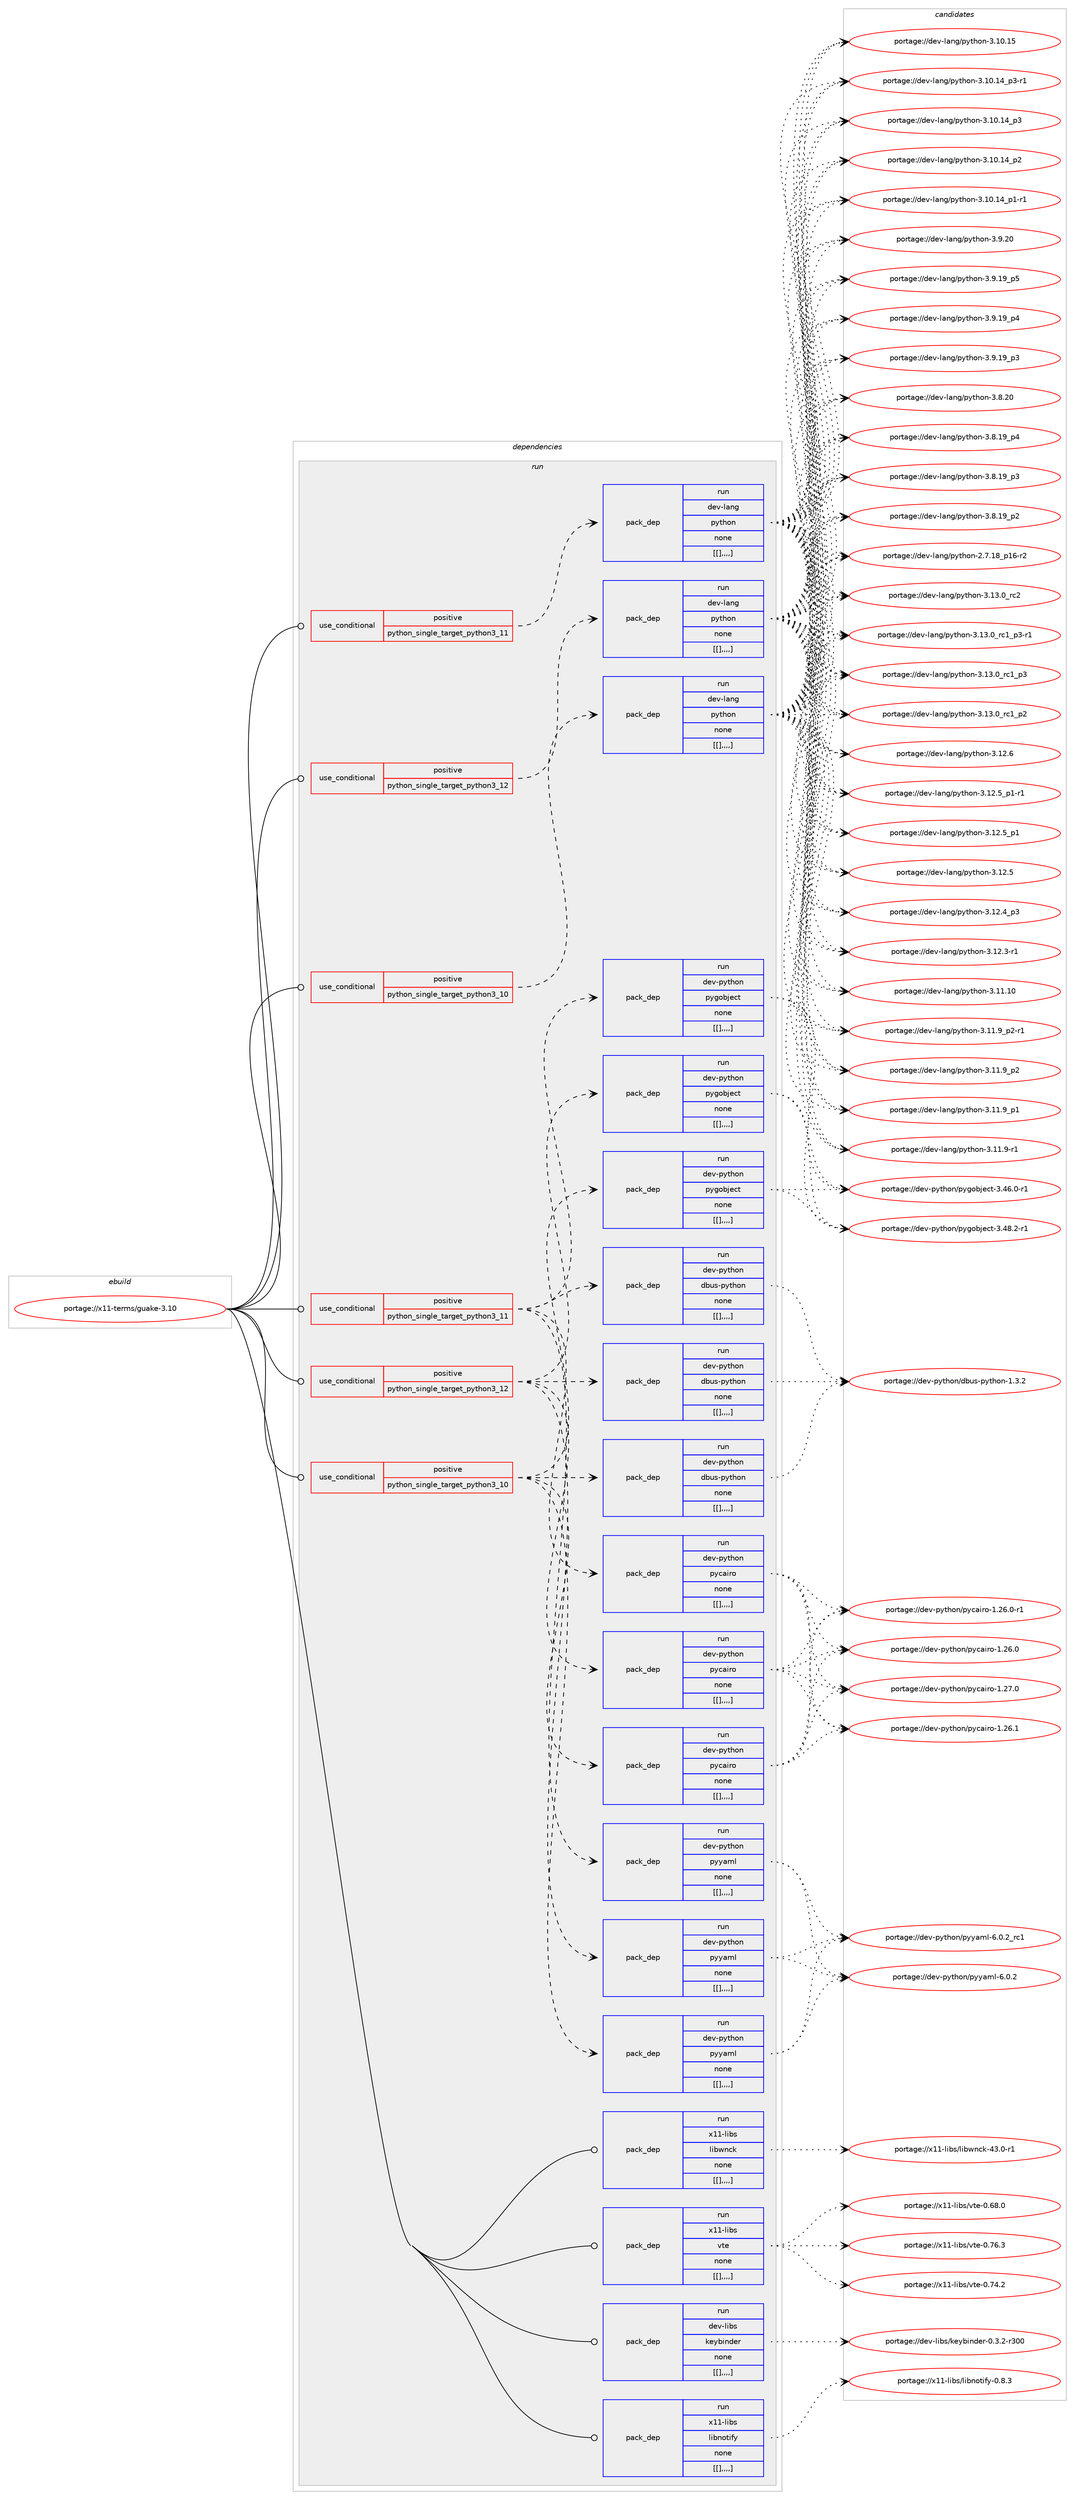 digraph prolog {

# *************
# Graph options
# *************

newrank=true;
concentrate=true;
compound=true;
graph [rankdir=LR,fontname=Helvetica,fontsize=10,ranksep=1.5];#, ranksep=2.5, nodesep=0.2];
edge  [arrowhead=vee];
node  [fontname=Helvetica,fontsize=10];

# **********
# The ebuild
# **********

subgraph cluster_leftcol {
color=gray;
label=<<i>ebuild</i>>;
id [label="portage://x11-terms/guake-3.10", color=red, width=4, href="../x11-terms/guake-3.10.svg"];
}

# ****************
# The dependencies
# ****************

subgraph cluster_midcol {
color=gray;
label=<<i>dependencies</i>>;
subgraph cluster_compile {
fillcolor="#eeeeee";
style=filled;
label=<<i>compile</i>>;
}
subgraph cluster_compileandrun {
fillcolor="#eeeeee";
style=filled;
label=<<i>compile and run</i>>;
}
subgraph cluster_run {
fillcolor="#eeeeee";
style=filled;
label=<<i>run</i>>;
subgraph cond128061 {
dependency485768 [label=<<TABLE BORDER="0" CELLBORDER="1" CELLSPACING="0" CELLPADDING="4"><TR><TD ROWSPAN="3" CELLPADDING="10">use_conditional</TD></TR><TR><TD>positive</TD></TR><TR><TD>python_single_target_python3_10</TD></TR></TABLE>>, shape=none, color=red];
subgraph pack354157 {
dependency485769 [label=<<TABLE BORDER="0" CELLBORDER="1" CELLSPACING="0" CELLPADDING="4" WIDTH="220"><TR><TD ROWSPAN="6" CELLPADDING="30">pack_dep</TD></TR><TR><TD WIDTH="110">run</TD></TR><TR><TD>dev-lang</TD></TR><TR><TD>python</TD></TR><TR><TD>none</TD></TR><TR><TD>[[],,,,]</TD></TR></TABLE>>, shape=none, color=blue];
}
dependency485768:e -> dependency485769:w [weight=20,style="dashed",arrowhead="vee"];
}
id:e -> dependency485768:w [weight=20,style="solid",arrowhead="odot"];
subgraph cond128062 {
dependency485770 [label=<<TABLE BORDER="0" CELLBORDER="1" CELLSPACING="0" CELLPADDING="4"><TR><TD ROWSPAN="3" CELLPADDING="10">use_conditional</TD></TR><TR><TD>positive</TD></TR><TR><TD>python_single_target_python3_10</TD></TR></TABLE>>, shape=none, color=red];
subgraph pack354158 {
dependency485771 [label=<<TABLE BORDER="0" CELLBORDER="1" CELLSPACING="0" CELLPADDING="4" WIDTH="220"><TR><TD ROWSPAN="6" CELLPADDING="30">pack_dep</TD></TR><TR><TD WIDTH="110">run</TD></TR><TR><TD>dev-python</TD></TR><TR><TD>dbus-python</TD></TR><TR><TD>none</TD></TR><TR><TD>[[],,,,]</TD></TR></TABLE>>, shape=none, color=blue];
}
dependency485770:e -> dependency485771:w [weight=20,style="dashed",arrowhead="vee"];
subgraph pack354159 {
dependency485772 [label=<<TABLE BORDER="0" CELLBORDER="1" CELLSPACING="0" CELLPADDING="4" WIDTH="220"><TR><TD ROWSPAN="6" CELLPADDING="30">pack_dep</TD></TR><TR><TD WIDTH="110">run</TD></TR><TR><TD>dev-python</TD></TR><TR><TD>pycairo</TD></TR><TR><TD>none</TD></TR><TR><TD>[[],,,,]</TD></TR></TABLE>>, shape=none, color=blue];
}
dependency485770:e -> dependency485772:w [weight=20,style="dashed",arrowhead="vee"];
subgraph pack354160 {
dependency485773 [label=<<TABLE BORDER="0" CELLBORDER="1" CELLSPACING="0" CELLPADDING="4" WIDTH="220"><TR><TD ROWSPAN="6" CELLPADDING="30">pack_dep</TD></TR><TR><TD WIDTH="110">run</TD></TR><TR><TD>dev-python</TD></TR><TR><TD>pygobject</TD></TR><TR><TD>none</TD></TR><TR><TD>[[],,,,]</TD></TR></TABLE>>, shape=none, color=blue];
}
dependency485770:e -> dependency485773:w [weight=20,style="dashed",arrowhead="vee"];
subgraph pack354161 {
dependency485774 [label=<<TABLE BORDER="0" CELLBORDER="1" CELLSPACING="0" CELLPADDING="4" WIDTH="220"><TR><TD ROWSPAN="6" CELLPADDING="30">pack_dep</TD></TR><TR><TD WIDTH="110">run</TD></TR><TR><TD>dev-python</TD></TR><TR><TD>pyyaml</TD></TR><TR><TD>none</TD></TR><TR><TD>[[],,,,]</TD></TR></TABLE>>, shape=none, color=blue];
}
dependency485770:e -> dependency485774:w [weight=20,style="dashed",arrowhead="vee"];
}
id:e -> dependency485770:w [weight=20,style="solid",arrowhead="odot"];
subgraph cond128063 {
dependency485775 [label=<<TABLE BORDER="0" CELLBORDER="1" CELLSPACING="0" CELLPADDING="4"><TR><TD ROWSPAN="3" CELLPADDING="10">use_conditional</TD></TR><TR><TD>positive</TD></TR><TR><TD>python_single_target_python3_11</TD></TR></TABLE>>, shape=none, color=red];
subgraph pack354162 {
dependency485776 [label=<<TABLE BORDER="0" CELLBORDER="1" CELLSPACING="0" CELLPADDING="4" WIDTH="220"><TR><TD ROWSPAN="6" CELLPADDING="30">pack_dep</TD></TR><TR><TD WIDTH="110">run</TD></TR><TR><TD>dev-lang</TD></TR><TR><TD>python</TD></TR><TR><TD>none</TD></TR><TR><TD>[[],,,,]</TD></TR></TABLE>>, shape=none, color=blue];
}
dependency485775:e -> dependency485776:w [weight=20,style="dashed",arrowhead="vee"];
}
id:e -> dependency485775:w [weight=20,style="solid",arrowhead="odot"];
subgraph cond128064 {
dependency485777 [label=<<TABLE BORDER="0" CELLBORDER="1" CELLSPACING="0" CELLPADDING="4"><TR><TD ROWSPAN="3" CELLPADDING="10">use_conditional</TD></TR><TR><TD>positive</TD></TR><TR><TD>python_single_target_python3_11</TD></TR></TABLE>>, shape=none, color=red];
subgraph pack354163 {
dependency485778 [label=<<TABLE BORDER="0" CELLBORDER="1" CELLSPACING="0" CELLPADDING="4" WIDTH="220"><TR><TD ROWSPAN="6" CELLPADDING="30">pack_dep</TD></TR><TR><TD WIDTH="110">run</TD></TR><TR><TD>dev-python</TD></TR><TR><TD>dbus-python</TD></TR><TR><TD>none</TD></TR><TR><TD>[[],,,,]</TD></TR></TABLE>>, shape=none, color=blue];
}
dependency485777:e -> dependency485778:w [weight=20,style="dashed",arrowhead="vee"];
subgraph pack354164 {
dependency485779 [label=<<TABLE BORDER="0" CELLBORDER="1" CELLSPACING="0" CELLPADDING="4" WIDTH="220"><TR><TD ROWSPAN="6" CELLPADDING="30">pack_dep</TD></TR><TR><TD WIDTH="110">run</TD></TR><TR><TD>dev-python</TD></TR><TR><TD>pycairo</TD></TR><TR><TD>none</TD></TR><TR><TD>[[],,,,]</TD></TR></TABLE>>, shape=none, color=blue];
}
dependency485777:e -> dependency485779:w [weight=20,style="dashed",arrowhead="vee"];
subgraph pack354165 {
dependency485780 [label=<<TABLE BORDER="0" CELLBORDER="1" CELLSPACING="0" CELLPADDING="4" WIDTH="220"><TR><TD ROWSPAN="6" CELLPADDING="30">pack_dep</TD></TR><TR><TD WIDTH="110">run</TD></TR><TR><TD>dev-python</TD></TR><TR><TD>pygobject</TD></TR><TR><TD>none</TD></TR><TR><TD>[[],,,,]</TD></TR></TABLE>>, shape=none, color=blue];
}
dependency485777:e -> dependency485780:w [weight=20,style="dashed",arrowhead="vee"];
subgraph pack354166 {
dependency485781 [label=<<TABLE BORDER="0" CELLBORDER="1" CELLSPACING="0" CELLPADDING="4" WIDTH="220"><TR><TD ROWSPAN="6" CELLPADDING="30">pack_dep</TD></TR><TR><TD WIDTH="110">run</TD></TR><TR><TD>dev-python</TD></TR><TR><TD>pyyaml</TD></TR><TR><TD>none</TD></TR><TR><TD>[[],,,,]</TD></TR></TABLE>>, shape=none, color=blue];
}
dependency485777:e -> dependency485781:w [weight=20,style="dashed",arrowhead="vee"];
}
id:e -> dependency485777:w [weight=20,style="solid",arrowhead="odot"];
subgraph cond128065 {
dependency485782 [label=<<TABLE BORDER="0" CELLBORDER="1" CELLSPACING="0" CELLPADDING="4"><TR><TD ROWSPAN="3" CELLPADDING="10">use_conditional</TD></TR><TR><TD>positive</TD></TR><TR><TD>python_single_target_python3_12</TD></TR></TABLE>>, shape=none, color=red];
subgraph pack354167 {
dependency485783 [label=<<TABLE BORDER="0" CELLBORDER="1" CELLSPACING="0" CELLPADDING="4" WIDTH="220"><TR><TD ROWSPAN="6" CELLPADDING="30">pack_dep</TD></TR><TR><TD WIDTH="110">run</TD></TR><TR><TD>dev-lang</TD></TR><TR><TD>python</TD></TR><TR><TD>none</TD></TR><TR><TD>[[],,,,]</TD></TR></TABLE>>, shape=none, color=blue];
}
dependency485782:e -> dependency485783:w [weight=20,style="dashed",arrowhead="vee"];
}
id:e -> dependency485782:w [weight=20,style="solid",arrowhead="odot"];
subgraph cond128066 {
dependency485784 [label=<<TABLE BORDER="0" CELLBORDER="1" CELLSPACING="0" CELLPADDING="4"><TR><TD ROWSPAN="3" CELLPADDING="10">use_conditional</TD></TR><TR><TD>positive</TD></TR><TR><TD>python_single_target_python3_12</TD></TR></TABLE>>, shape=none, color=red];
subgraph pack354168 {
dependency485785 [label=<<TABLE BORDER="0" CELLBORDER="1" CELLSPACING="0" CELLPADDING="4" WIDTH="220"><TR><TD ROWSPAN="6" CELLPADDING="30">pack_dep</TD></TR><TR><TD WIDTH="110">run</TD></TR><TR><TD>dev-python</TD></TR><TR><TD>dbus-python</TD></TR><TR><TD>none</TD></TR><TR><TD>[[],,,,]</TD></TR></TABLE>>, shape=none, color=blue];
}
dependency485784:e -> dependency485785:w [weight=20,style="dashed",arrowhead="vee"];
subgraph pack354169 {
dependency485786 [label=<<TABLE BORDER="0" CELLBORDER="1" CELLSPACING="0" CELLPADDING="4" WIDTH="220"><TR><TD ROWSPAN="6" CELLPADDING="30">pack_dep</TD></TR><TR><TD WIDTH="110">run</TD></TR><TR><TD>dev-python</TD></TR><TR><TD>pycairo</TD></TR><TR><TD>none</TD></TR><TR><TD>[[],,,,]</TD></TR></TABLE>>, shape=none, color=blue];
}
dependency485784:e -> dependency485786:w [weight=20,style="dashed",arrowhead="vee"];
subgraph pack354170 {
dependency485787 [label=<<TABLE BORDER="0" CELLBORDER="1" CELLSPACING="0" CELLPADDING="4" WIDTH="220"><TR><TD ROWSPAN="6" CELLPADDING="30">pack_dep</TD></TR><TR><TD WIDTH="110">run</TD></TR><TR><TD>dev-python</TD></TR><TR><TD>pygobject</TD></TR><TR><TD>none</TD></TR><TR><TD>[[],,,,]</TD></TR></TABLE>>, shape=none, color=blue];
}
dependency485784:e -> dependency485787:w [weight=20,style="dashed",arrowhead="vee"];
subgraph pack354171 {
dependency485788 [label=<<TABLE BORDER="0" CELLBORDER="1" CELLSPACING="0" CELLPADDING="4" WIDTH="220"><TR><TD ROWSPAN="6" CELLPADDING="30">pack_dep</TD></TR><TR><TD WIDTH="110">run</TD></TR><TR><TD>dev-python</TD></TR><TR><TD>pyyaml</TD></TR><TR><TD>none</TD></TR><TR><TD>[[],,,,]</TD></TR></TABLE>>, shape=none, color=blue];
}
dependency485784:e -> dependency485788:w [weight=20,style="dashed",arrowhead="vee"];
}
id:e -> dependency485784:w [weight=20,style="solid",arrowhead="odot"];
subgraph pack354172 {
dependency485789 [label=<<TABLE BORDER="0" CELLBORDER="1" CELLSPACING="0" CELLPADDING="4" WIDTH="220"><TR><TD ROWSPAN="6" CELLPADDING="30">pack_dep</TD></TR><TR><TD WIDTH="110">run</TD></TR><TR><TD>dev-libs</TD></TR><TR><TD>keybinder</TD></TR><TR><TD>none</TD></TR><TR><TD>[[],,,,]</TD></TR></TABLE>>, shape=none, color=blue];
}
id:e -> dependency485789:w [weight=20,style="solid",arrowhead="odot"];
subgraph pack354173 {
dependency485790 [label=<<TABLE BORDER="0" CELLBORDER="1" CELLSPACING="0" CELLPADDING="4" WIDTH="220"><TR><TD ROWSPAN="6" CELLPADDING="30">pack_dep</TD></TR><TR><TD WIDTH="110">run</TD></TR><TR><TD>x11-libs</TD></TR><TR><TD>libnotify</TD></TR><TR><TD>none</TD></TR><TR><TD>[[],,,,]</TD></TR></TABLE>>, shape=none, color=blue];
}
id:e -> dependency485790:w [weight=20,style="solid",arrowhead="odot"];
subgraph pack354174 {
dependency485791 [label=<<TABLE BORDER="0" CELLBORDER="1" CELLSPACING="0" CELLPADDING="4" WIDTH="220"><TR><TD ROWSPAN="6" CELLPADDING="30">pack_dep</TD></TR><TR><TD WIDTH="110">run</TD></TR><TR><TD>x11-libs</TD></TR><TR><TD>libwnck</TD></TR><TR><TD>none</TD></TR><TR><TD>[[],,,,]</TD></TR></TABLE>>, shape=none, color=blue];
}
id:e -> dependency485791:w [weight=20,style="solid",arrowhead="odot"];
subgraph pack354175 {
dependency485792 [label=<<TABLE BORDER="0" CELLBORDER="1" CELLSPACING="0" CELLPADDING="4" WIDTH="220"><TR><TD ROWSPAN="6" CELLPADDING="30">pack_dep</TD></TR><TR><TD WIDTH="110">run</TD></TR><TR><TD>x11-libs</TD></TR><TR><TD>vte</TD></TR><TR><TD>none</TD></TR><TR><TD>[[],,,,]</TD></TR></TABLE>>, shape=none, color=blue];
}
id:e -> dependency485792:w [weight=20,style="solid",arrowhead="odot"];
}
}

# **************
# The candidates
# **************

subgraph cluster_choices {
rank=same;
color=gray;
label=<<i>candidates</i>>;

subgraph choice354157 {
color=black;
nodesep=1;
choice10010111845108971101034711212111610411111045514649514648951149950 [label="portage://dev-lang/python-3.13.0_rc2", color=red, width=4,href="../dev-lang/python-3.13.0_rc2.svg"];
choice1001011184510897110103471121211161041111104551464951464895114994995112514511449 [label="portage://dev-lang/python-3.13.0_rc1_p3-r1", color=red, width=4,href="../dev-lang/python-3.13.0_rc1_p3-r1.svg"];
choice100101118451089711010347112121116104111110455146495146489511499499511251 [label="portage://dev-lang/python-3.13.0_rc1_p3", color=red, width=4,href="../dev-lang/python-3.13.0_rc1_p3.svg"];
choice100101118451089711010347112121116104111110455146495146489511499499511250 [label="portage://dev-lang/python-3.13.0_rc1_p2", color=red, width=4,href="../dev-lang/python-3.13.0_rc1_p2.svg"];
choice10010111845108971101034711212111610411111045514649504654 [label="portage://dev-lang/python-3.12.6", color=red, width=4,href="../dev-lang/python-3.12.6.svg"];
choice1001011184510897110103471121211161041111104551464950465395112494511449 [label="portage://dev-lang/python-3.12.5_p1-r1", color=red, width=4,href="../dev-lang/python-3.12.5_p1-r1.svg"];
choice100101118451089711010347112121116104111110455146495046539511249 [label="portage://dev-lang/python-3.12.5_p1", color=red, width=4,href="../dev-lang/python-3.12.5_p1.svg"];
choice10010111845108971101034711212111610411111045514649504653 [label="portage://dev-lang/python-3.12.5", color=red, width=4,href="../dev-lang/python-3.12.5.svg"];
choice100101118451089711010347112121116104111110455146495046529511251 [label="portage://dev-lang/python-3.12.4_p3", color=red, width=4,href="../dev-lang/python-3.12.4_p3.svg"];
choice100101118451089711010347112121116104111110455146495046514511449 [label="portage://dev-lang/python-3.12.3-r1", color=red, width=4,href="../dev-lang/python-3.12.3-r1.svg"];
choice1001011184510897110103471121211161041111104551464949464948 [label="portage://dev-lang/python-3.11.10", color=red, width=4,href="../dev-lang/python-3.11.10.svg"];
choice1001011184510897110103471121211161041111104551464949465795112504511449 [label="portage://dev-lang/python-3.11.9_p2-r1", color=red, width=4,href="../dev-lang/python-3.11.9_p2-r1.svg"];
choice100101118451089711010347112121116104111110455146494946579511250 [label="portage://dev-lang/python-3.11.9_p2", color=red, width=4,href="../dev-lang/python-3.11.9_p2.svg"];
choice100101118451089711010347112121116104111110455146494946579511249 [label="portage://dev-lang/python-3.11.9_p1", color=red, width=4,href="../dev-lang/python-3.11.9_p1.svg"];
choice100101118451089711010347112121116104111110455146494946574511449 [label="portage://dev-lang/python-3.11.9-r1", color=red, width=4,href="../dev-lang/python-3.11.9-r1.svg"];
choice1001011184510897110103471121211161041111104551464948464953 [label="portage://dev-lang/python-3.10.15", color=red, width=4,href="../dev-lang/python-3.10.15.svg"];
choice100101118451089711010347112121116104111110455146494846495295112514511449 [label="portage://dev-lang/python-3.10.14_p3-r1", color=red, width=4,href="../dev-lang/python-3.10.14_p3-r1.svg"];
choice10010111845108971101034711212111610411111045514649484649529511251 [label="portage://dev-lang/python-3.10.14_p3", color=red, width=4,href="../dev-lang/python-3.10.14_p3.svg"];
choice10010111845108971101034711212111610411111045514649484649529511250 [label="portage://dev-lang/python-3.10.14_p2", color=red, width=4,href="../dev-lang/python-3.10.14_p2.svg"];
choice100101118451089711010347112121116104111110455146494846495295112494511449 [label="portage://dev-lang/python-3.10.14_p1-r1", color=red, width=4,href="../dev-lang/python-3.10.14_p1-r1.svg"];
choice10010111845108971101034711212111610411111045514657465048 [label="portage://dev-lang/python-3.9.20", color=red, width=4,href="../dev-lang/python-3.9.20.svg"];
choice100101118451089711010347112121116104111110455146574649579511253 [label="portage://dev-lang/python-3.9.19_p5", color=red, width=4,href="../dev-lang/python-3.9.19_p5.svg"];
choice100101118451089711010347112121116104111110455146574649579511252 [label="portage://dev-lang/python-3.9.19_p4", color=red, width=4,href="../dev-lang/python-3.9.19_p4.svg"];
choice100101118451089711010347112121116104111110455146574649579511251 [label="portage://dev-lang/python-3.9.19_p3", color=red, width=4,href="../dev-lang/python-3.9.19_p3.svg"];
choice10010111845108971101034711212111610411111045514656465048 [label="portage://dev-lang/python-3.8.20", color=red, width=4,href="../dev-lang/python-3.8.20.svg"];
choice100101118451089711010347112121116104111110455146564649579511252 [label="portage://dev-lang/python-3.8.19_p4", color=red, width=4,href="../dev-lang/python-3.8.19_p4.svg"];
choice100101118451089711010347112121116104111110455146564649579511251 [label="portage://dev-lang/python-3.8.19_p3", color=red, width=4,href="../dev-lang/python-3.8.19_p3.svg"];
choice100101118451089711010347112121116104111110455146564649579511250 [label="portage://dev-lang/python-3.8.19_p2", color=red, width=4,href="../dev-lang/python-3.8.19_p2.svg"];
choice100101118451089711010347112121116104111110455046554649569511249544511450 [label="portage://dev-lang/python-2.7.18_p16-r2", color=red, width=4,href="../dev-lang/python-2.7.18_p16-r2.svg"];
dependency485769:e -> choice10010111845108971101034711212111610411111045514649514648951149950:w [style=dotted,weight="100"];
dependency485769:e -> choice1001011184510897110103471121211161041111104551464951464895114994995112514511449:w [style=dotted,weight="100"];
dependency485769:e -> choice100101118451089711010347112121116104111110455146495146489511499499511251:w [style=dotted,weight="100"];
dependency485769:e -> choice100101118451089711010347112121116104111110455146495146489511499499511250:w [style=dotted,weight="100"];
dependency485769:e -> choice10010111845108971101034711212111610411111045514649504654:w [style=dotted,weight="100"];
dependency485769:e -> choice1001011184510897110103471121211161041111104551464950465395112494511449:w [style=dotted,weight="100"];
dependency485769:e -> choice100101118451089711010347112121116104111110455146495046539511249:w [style=dotted,weight="100"];
dependency485769:e -> choice10010111845108971101034711212111610411111045514649504653:w [style=dotted,weight="100"];
dependency485769:e -> choice100101118451089711010347112121116104111110455146495046529511251:w [style=dotted,weight="100"];
dependency485769:e -> choice100101118451089711010347112121116104111110455146495046514511449:w [style=dotted,weight="100"];
dependency485769:e -> choice1001011184510897110103471121211161041111104551464949464948:w [style=dotted,weight="100"];
dependency485769:e -> choice1001011184510897110103471121211161041111104551464949465795112504511449:w [style=dotted,weight="100"];
dependency485769:e -> choice100101118451089711010347112121116104111110455146494946579511250:w [style=dotted,weight="100"];
dependency485769:e -> choice100101118451089711010347112121116104111110455146494946579511249:w [style=dotted,weight="100"];
dependency485769:e -> choice100101118451089711010347112121116104111110455146494946574511449:w [style=dotted,weight="100"];
dependency485769:e -> choice1001011184510897110103471121211161041111104551464948464953:w [style=dotted,weight="100"];
dependency485769:e -> choice100101118451089711010347112121116104111110455146494846495295112514511449:w [style=dotted,weight="100"];
dependency485769:e -> choice10010111845108971101034711212111610411111045514649484649529511251:w [style=dotted,weight="100"];
dependency485769:e -> choice10010111845108971101034711212111610411111045514649484649529511250:w [style=dotted,weight="100"];
dependency485769:e -> choice100101118451089711010347112121116104111110455146494846495295112494511449:w [style=dotted,weight="100"];
dependency485769:e -> choice10010111845108971101034711212111610411111045514657465048:w [style=dotted,weight="100"];
dependency485769:e -> choice100101118451089711010347112121116104111110455146574649579511253:w [style=dotted,weight="100"];
dependency485769:e -> choice100101118451089711010347112121116104111110455146574649579511252:w [style=dotted,weight="100"];
dependency485769:e -> choice100101118451089711010347112121116104111110455146574649579511251:w [style=dotted,weight="100"];
dependency485769:e -> choice10010111845108971101034711212111610411111045514656465048:w [style=dotted,weight="100"];
dependency485769:e -> choice100101118451089711010347112121116104111110455146564649579511252:w [style=dotted,weight="100"];
dependency485769:e -> choice100101118451089711010347112121116104111110455146564649579511251:w [style=dotted,weight="100"];
dependency485769:e -> choice100101118451089711010347112121116104111110455146564649579511250:w [style=dotted,weight="100"];
dependency485769:e -> choice100101118451089711010347112121116104111110455046554649569511249544511450:w [style=dotted,weight="100"];
}
subgraph choice354158 {
color=black;
nodesep=1;
choice10010111845112121116104111110471009811711545112121116104111110454946514650 [label="portage://dev-python/dbus-python-1.3.2", color=red, width=4,href="../dev-python/dbus-python-1.3.2.svg"];
dependency485771:e -> choice10010111845112121116104111110471009811711545112121116104111110454946514650:w [style=dotted,weight="100"];
}
subgraph choice354159 {
color=black;
nodesep=1;
choice1001011184511212111610411111047112121999710511411145494650554648 [label="portage://dev-python/pycairo-1.27.0", color=red, width=4,href="../dev-python/pycairo-1.27.0.svg"];
choice1001011184511212111610411111047112121999710511411145494650544649 [label="portage://dev-python/pycairo-1.26.1", color=red, width=4,href="../dev-python/pycairo-1.26.1.svg"];
choice10010111845112121116104111110471121219997105114111454946505446484511449 [label="portage://dev-python/pycairo-1.26.0-r1", color=red, width=4,href="../dev-python/pycairo-1.26.0-r1.svg"];
choice1001011184511212111610411111047112121999710511411145494650544648 [label="portage://dev-python/pycairo-1.26.0", color=red, width=4,href="../dev-python/pycairo-1.26.0.svg"];
dependency485772:e -> choice1001011184511212111610411111047112121999710511411145494650554648:w [style=dotted,weight="100"];
dependency485772:e -> choice1001011184511212111610411111047112121999710511411145494650544649:w [style=dotted,weight="100"];
dependency485772:e -> choice10010111845112121116104111110471121219997105114111454946505446484511449:w [style=dotted,weight="100"];
dependency485772:e -> choice1001011184511212111610411111047112121999710511411145494650544648:w [style=dotted,weight="100"];
}
subgraph choice354160 {
color=black;
nodesep=1;
choice10010111845112121116104111110471121211031119810610199116455146525646504511449 [label="portage://dev-python/pygobject-3.48.2-r1", color=red, width=4,href="../dev-python/pygobject-3.48.2-r1.svg"];
choice10010111845112121116104111110471121211031119810610199116455146525446484511449 [label="portage://dev-python/pygobject-3.46.0-r1", color=red, width=4,href="../dev-python/pygobject-3.46.0-r1.svg"];
dependency485773:e -> choice10010111845112121116104111110471121211031119810610199116455146525646504511449:w [style=dotted,weight="100"];
dependency485773:e -> choice10010111845112121116104111110471121211031119810610199116455146525446484511449:w [style=dotted,weight="100"];
}
subgraph choice354161 {
color=black;
nodesep=1;
choice100101118451121211161041111104711212112197109108455446484650951149949 [label="portage://dev-python/pyyaml-6.0.2_rc1", color=red, width=4,href="../dev-python/pyyaml-6.0.2_rc1.svg"];
choice100101118451121211161041111104711212112197109108455446484650 [label="portage://dev-python/pyyaml-6.0.2", color=red, width=4,href="../dev-python/pyyaml-6.0.2.svg"];
dependency485774:e -> choice100101118451121211161041111104711212112197109108455446484650951149949:w [style=dotted,weight="100"];
dependency485774:e -> choice100101118451121211161041111104711212112197109108455446484650:w [style=dotted,weight="100"];
}
subgraph choice354162 {
color=black;
nodesep=1;
choice10010111845108971101034711212111610411111045514649514648951149950 [label="portage://dev-lang/python-3.13.0_rc2", color=red, width=4,href="../dev-lang/python-3.13.0_rc2.svg"];
choice1001011184510897110103471121211161041111104551464951464895114994995112514511449 [label="portage://dev-lang/python-3.13.0_rc1_p3-r1", color=red, width=4,href="../dev-lang/python-3.13.0_rc1_p3-r1.svg"];
choice100101118451089711010347112121116104111110455146495146489511499499511251 [label="portage://dev-lang/python-3.13.0_rc1_p3", color=red, width=4,href="../dev-lang/python-3.13.0_rc1_p3.svg"];
choice100101118451089711010347112121116104111110455146495146489511499499511250 [label="portage://dev-lang/python-3.13.0_rc1_p2", color=red, width=4,href="../dev-lang/python-3.13.0_rc1_p2.svg"];
choice10010111845108971101034711212111610411111045514649504654 [label="portage://dev-lang/python-3.12.6", color=red, width=4,href="../dev-lang/python-3.12.6.svg"];
choice1001011184510897110103471121211161041111104551464950465395112494511449 [label="portage://dev-lang/python-3.12.5_p1-r1", color=red, width=4,href="../dev-lang/python-3.12.5_p1-r1.svg"];
choice100101118451089711010347112121116104111110455146495046539511249 [label="portage://dev-lang/python-3.12.5_p1", color=red, width=4,href="../dev-lang/python-3.12.5_p1.svg"];
choice10010111845108971101034711212111610411111045514649504653 [label="portage://dev-lang/python-3.12.5", color=red, width=4,href="../dev-lang/python-3.12.5.svg"];
choice100101118451089711010347112121116104111110455146495046529511251 [label="portage://dev-lang/python-3.12.4_p3", color=red, width=4,href="../dev-lang/python-3.12.4_p3.svg"];
choice100101118451089711010347112121116104111110455146495046514511449 [label="portage://dev-lang/python-3.12.3-r1", color=red, width=4,href="../dev-lang/python-3.12.3-r1.svg"];
choice1001011184510897110103471121211161041111104551464949464948 [label="portage://dev-lang/python-3.11.10", color=red, width=4,href="../dev-lang/python-3.11.10.svg"];
choice1001011184510897110103471121211161041111104551464949465795112504511449 [label="portage://dev-lang/python-3.11.9_p2-r1", color=red, width=4,href="../dev-lang/python-3.11.9_p2-r1.svg"];
choice100101118451089711010347112121116104111110455146494946579511250 [label="portage://dev-lang/python-3.11.9_p2", color=red, width=4,href="../dev-lang/python-3.11.9_p2.svg"];
choice100101118451089711010347112121116104111110455146494946579511249 [label="portage://dev-lang/python-3.11.9_p1", color=red, width=4,href="../dev-lang/python-3.11.9_p1.svg"];
choice100101118451089711010347112121116104111110455146494946574511449 [label="portage://dev-lang/python-3.11.9-r1", color=red, width=4,href="../dev-lang/python-3.11.9-r1.svg"];
choice1001011184510897110103471121211161041111104551464948464953 [label="portage://dev-lang/python-3.10.15", color=red, width=4,href="../dev-lang/python-3.10.15.svg"];
choice100101118451089711010347112121116104111110455146494846495295112514511449 [label="portage://dev-lang/python-3.10.14_p3-r1", color=red, width=4,href="../dev-lang/python-3.10.14_p3-r1.svg"];
choice10010111845108971101034711212111610411111045514649484649529511251 [label="portage://dev-lang/python-3.10.14_p3", color=red, width=4,href="../dev-lang/python-3.10.14_p3.svg"];
choice10010111845108971101034711212111610411111045514649484649529511250 [label="portage://dev-lang/python-3.10.14_p2", color=red, width=4,href="../dev-lang/python-3.10.14_p2.svg"];
choice100101118451089711010347112121116104111110455146494846495295112494511449 [label="portage://dev-lang/python-3.10.14_p1-r1", color=red, width=4,href="../dev-lang/python-3.10.14_p1-r1.svg"];
choice10010111845108971101034711212111610411111045514657465048 [label="portage://dev-lang/python-3.9.20", color=red, width=4,href="../dev-lang/python-3.9.20.svg"];
choice100101118451089711010347112121116104111110455146574649579511253 [label="portage://dev-lang/python-3.9.19_p5", color=red, width=4,href="../dev-lang/python-3.9.19_p5.svg"];
choice100101118451089711010347112121116104111110455146574649579511252 [label="portage://dev-lang/python-3.9.19_p4", color=red, width=4,href="../dev-lang/python-3.9.19_p4.svg"];
choice100101118451089711010347112121116104111110455146574649579511251 [label="portage://dev-lang/python-3.9.19_p3", color=red, width=4,href="../dev-lang/python-3.9.19_p3.svg"];
choice10010111845108971101034711212111610411111045514656465048 [label="portage://dev-lang/python-3.8.20", color=red, width=4,href="../dev-lang/python-3.8.20.svg"];
choice100101118451089711010347112121116104111110455146564649579511252 [label="portage://dev-lang/python-3.8.19_p4", color=red, width=4,href="../dev-lang/python-3.8.19_p4.svg"];
choice100101118451089711010347112121116104111110455146564649579511251 [label="portage://dev-lang/python-3.8.19_p3", color=red, width=4,href="../dev-lang/python-3.8.19_p3.svg"];
choice100101118451089711010347112121116104111110455146564649579511250 [label="portage://dev-lang/python-3.8.19_p2", color=red, width=4,href="../dev-lang/python-3.8.19_p2.svg"];
choice100101118451089711010347112121116104111110455046554649569511249544511450 [label="portage://dev-lang/python-2.7.18_p16-r2", color=red, width=4,href="../dev-lang/python-2.7.18_p16-r2.svg"];
dependency485776:e -> choice10010111845108971101034711212111610411111045514649514648951149950:w [style=dotted,weight="100"];
dependency485776:e -> choice1001011184510897110103471121211161041111104551464951464895114994995112514511449:w [style=dotted,weight="100"];
dependency485776:e -> choice100101118451089711010347112121116104111110455146495146489511499499511251:w [style=dotted,weight="100"];
dependency485776:e -> choice100101118451089711010347112121116104111110455146495146489511499499511250:w [style=dotted,weight="100"];
dependency485776:e -> choice10010111845108971101034711212111610411111045514649504654:w [style=dotted,weight="100"];
dependency485776:e -> choice1001011184510897110103471121211161041111104551464950465395112494511449:w [style=dotted,weight="100"];
dependency485776:e -> choice100101118451089711010347112121116104111110455146495046539511249:w [style=dotted,weight="100"];
dependency485776:e -> choice10010111845108971101034711212111610411111045514649504653:w [style=dotted,weight="100"];
dependency485776:e -> choice100101118451089711010347112121116104111110455146495046529511251:w [style=dotted,weight="100"];
dependency485776:e -> choice100101118451089711010347112121116104111110455146495046514511449:w [style=dotted,weight="100"];
dependency485776:e -> choice1001011184510897110103471121211161041111104551464949464948:w [style=dotted,weight="100"];
dependency485776:e -> choice1001011184510897110103471121211161041111104551464949465795112504511449:w [style=dotted,weight="100"];
dependency485776:e -> choice100101118451089711010347112121116104111110455146494946579511250:w [style=dotted,weight="100"];
dependency485776:e -> choice100101118451089711010347112121116104111110455146494946579511249:w [style=dotted,weight="100"];
dependency485776:e -> choice100101118451089711010347112121116104111110455146494946574511449:w [style=dotted,weight="100"];
dependency485776:e -> choice1001011184510897110103471121211161041111104551464948464953:w [style=dotted,weight="100"];
dependency485776:e -> choice100101118451089711010347112121116104111110455146494846495295112514511449:w [style=dotted,weight="100"];
dependency485776:e -> choice10010111845108971101034711212111610411111045514649484649529511251:w [style=dotted,weight="100"];
dependency485776:e -> choice10010111845108971101034711212111610411111045514649484649529511250:w [style=dotted,weight="100"];
dependency485776:e -> choice100101118451089711010347112121116104111110455146494846495295112494511449:w [style=dotted,weight="100"];
dependency485776:e -> choice10010111845108971101034711212111610411111045514657465048:w [style=dotted,weight="100"];
dependency485776:e -> choice100101118451089711010347112121116104111110455146574649579511253:w [style=dotted,weight="100"];
dependency485776:e -> choice100101118451089711010347112121116104111110455146574649579511252:w [style=dotted,weight="100"];
dependency485776:e -> choice100101118451089711010347112121116104111110455146574649579511251:w [style=dotted,weight="100"];
dependency485776:e -> choice10010111845108971101034711212111610411111045514656465048:w [style=dotted,weight="100"];
dependency485776:e -> choice100101118451089711010347112121116104111110455146564649579511252:w [style=dotted,weight="100"];
dependency485776:e -> choice100101118451089711010347112121116104111110455146564649579511251:w [style=dotted,weight="100"];
dependency485776:e -> choice100101118451089711010347112121116104111110455146564649579511250:w [style=dotted,weight="100"];
dependency485776:e -> choice100101118451089711010347112121116104111110455046554649569511249544511450:w [style=dotted,weight="100"];
}
subgraph choice354163 {
color=black;
nodesep=1;
choice10010111845112121116104111110471009811711545112121116104111110454946514650 [label="portage://dev-python/dbus-python-1.3.2", color=red, width=4,href="../dev-python/dbus-python-1.3.2.svg"];
dependency485778:e -> choice10010111845112121116104111110471009811711545112121116104111110454946514650:w [style=dotted,weight="100"];
}
subgraph choice354164 {
color=black;
nodesep=1;
choice1001011184511212111610411111047112121999710511411145494650554648 [label="portage://dev-python/pycairo-1.27.0", color=red, width=4,href="../dev-python/pycairo-1.27.0.svg"];
choice1001011184511212111610411111047112121999710511411145494650544649 [label="portage://dev-python/pycairo-1.26.1", color=red, width=4,href="../dev-python/pycairo-1.26.1.svg"];
choice10010111845112121116104111110471121219997105114111454946505446484511449 [label="portage://dev-python/pycairo-1.26.0-r1", color=red, width=4,href="../dev-python/pycairo-1.26.0-r1.svg"];
choice1001011184511212111610411111047112121999710511411145494650544648 [label="portage://dev-python/pycairo-1.26.0", color=red, width=4,href="../dev-python/pycairo-1.26.0.svg"];
dependency485779:e -> choice1001011184511212111610411111047112121999710511411145494650554648:w [style=dotted,weight="100"];
dependency485779:e -> choice1001011184511212111610411111047112121999710511411145494650544649:w [style=dotted,weight="100"];
dependency485779:e -> choice10010111845112121116104111110471121219997105114111454946505446484511449:w [style=dotted,weight="100"];
dependency485779:e -> choice1001011184511212111610411111047112121999710511411145494650544648:w [style=dotted,weight="100"];
}
subgraph choice354165 {
color=black;
nodesep=1;
choice10010111845112121116104111110471121211031119810610199116455146525646504511449 [label="portage://dev-python/pygobject-3.48.2-r1", color=red, width=4,href="../dev-python/pygobject-3.48.2-r1.svg"];
choice10010111845112121116104111110471121211031119810610199116455146525446484511449 [label="portage://dev-python/pygobject-3.46.0-r1", color=red, width=4,href="../dev-python/pygobject-3.46.0-r1.svg"];
dependency485780:e -> choice10010111845112121116104111110471121211031119810610199116455146525646504511449:w [style=dotted,weight="100"];
dependency485780:e -> choice10010111845112121116104111110471121211031119810610199116455146525446484511449:w [style=dotted,weight="100"];
}
subgraph choice354166 {
color=black;
nodesep=1;
choice100101118451121211161041111104711212112197109108455446484650951149949 [label="portage://dev-python/pyyaml-6.0.2_rc1", color=red, width=4,href="../dev-python/pyyaml-6.0.2_rc1.svg"];
choice100101118451121211161041111104711212112197109108455446484650 [label="portage://dev-python/pyyaml-6.0.2", color=red, width=4,href="../dev-python/pyyaml-6.0.2.svg"];
dependency485781:e -> choice100101118451121211161041111104711212112197109108455446484650951149949:w [style=dotted,weight="100"];
dependency485781:e -> choice100101118451121211161041111104711212112197109108455446484650:w [style=dotted,weight="100"];
}
subgraph choice354167 {
color=black;
nodesep=1;
choice10010111845108971101034711212111610411111045514649514648951149950 [label="portage://dev-lang/python-3.13.0_rc2", color=red, width=4,href="../dev-lang/python-3.13.0_rc2.svg"];
choice1001011184510897110103471121211161041111104551464951464895114994995112514511449 [label="portage://dev-lang/python-3.13.0_rc1_p3-r1", color=red, width=4,href="../dev-lang/python-3.13.0_rc1_p3-r1.svg"];
choice100101118451089711010347112121116104111110455146495146489511499499511251 [label="portage://dev-lang/python-3.13.0_rc1_p3", color=red, width=4,href="../dev-lang/python-3.13.0_rc1_p3.svg"];
choice100101118451089711010347112121116104111110455146495146489511499499511250 [label="portage://dev-lang/python-3.13.0_rc1_p2", color=red, width=4,href="../dev-lang/python-3.13.0_rc1_p2.svg"];
choice10010111845108971101034711212111610411111045514649504654 [label="portage://dev-lang/python-3.12.6", color=red, width=4,href="../dev-lang/python-3.12.6.svg"];
choice1001011184510897110103471121211161041111104551464950465395112494511449 [label="portage://dev-lang/python-3.12.5_p1-r1", color=red, width=4,href="../dev-lang/python-3.12.5_p1-r1.svg"];
choice100101118451089711010347112121116104111110455146495046539511249 [label="portage://dev-lang/python-3.12.5_p1", color=red, width=4,href="../dev-lang/python-3.12.5_p1.svg"];
choice10010111845108971101034711212111610411111045514649504653 [label="portage://dev-lang/python-3.12.5", color=red, width=4,href="../dev-lang/python-3.12.5.svg"];
choice100101118451089711010347112121116104111110455146495046529511251 [label="portage://dev-lang/python-3.12.4_p3", color=red, width=4,href="../dev-lang/python-3.12.4_p3.svg"];
choice100101118451089711010347112121116104111110455146495046514511449 [label="portage://dev-lang/python-3.12.3-r1", color=red, width=4,href="../dev-lang/python-3.12.3-r1.svg"];
choice1001011184510897110103471121211161041111104551464949464948 [label="portage://dev-lang/python-3.11.10", color=red, width=4,href="../dev-lang/python-3.11.10.svg"];
choice1001011184510897110103471121211161041111104551464949465795112504511449 [label="portage://dev-lang/python-3.11.9_p2-r1", color=red, width=4,href="../dev-lang/python-3.11.9_p2-r1.svg"];
choice100101118451089711010347112121116104111110455146494946579511250 [label="portage://dev-lang/python-3.11.9_p2", color=red, width=4,href="../dev-lang/python-3.11.9_p2.svg"];
choice100101118451089711010347112121116104111110455146494946579511249 [label="portage://dev-lang/python-3.11.9_p1", color=red, width=4,href="../dev-lang/python-3.11.9_p1.svg"];
choice100101118451089711010347112121116104111110455146494946574511449 [label="portage://dev-lang/python-3.11.9-r1", color=red, width=4,href="../dev-lang/python-3.11.9-r1.svg"];
choice1001011184510897110103471121211161041111104551464948464953 [label="portage://dev-lang/python-3.10.15", color=red, width=4,href="../dev-lang/python-3.10.15.svg"];
choice100101118451089711010347112121116104111110455146494846495295112514511449 [label="portage://dev-lang/python-3.10.14_p3-r1", color=red, width=4,href="../dev-lang/python-3.10.14_p3-r1.svg"];
choice10010111845108971101034711212111610411111045514649484649529511251 [label="portage://dev-lang/python-3.10.14_p3", color=red, width=4,href="../dev-lang/python-3.10.14_p3.svg"];
choice10010111845108971101034711212111610411111045514649484649529511250 [label="portage://dev-lang/python-3.10.14_p2", color=red, width=4,href="../dev-lang/python-3.10.14_p2.svg"];
choice100101118451089711010347112121116104111110455146494846495295112494511449 [label="portage://dev-lang/python-3.10.14_p1-r1", color=red, width=4,href="../dev-lang/python-3.10.14_p1-r1.svg"];
choice10010111845108971101034711212111610411111045514657465048 [label="portage://dev-lang/python-3.9.20", color=red, width=4,href="../dev-lang/python-3.9.20.svg"];
choice100101118451089711010347112121116104111110455146574649579511253 [label="portage://dev-lang/python-3.9.19_p5", color=red, width=4,href="../dev-lang/python-3.9.19_p5.svg"];
choice100101118451089711010347112121116104111110455146574649579511252 [label="portage://dev-lang/python-3.9.19_p4", color=red, width=4,href="../dev-lang/python-3.9.19_p4.svg"];
choice100101118451089711010347112121116104111110455146574649579511251 [label="portage://dev-lang/python-3.9.19_p3", color=red, width=4,href="../dev-lang/python-3.9.19_p3.svg"];
choice10010111845108971101034711212111610411111045514656465048 [label="portage://dev-lang/python-3.8.20", color=red, width=4,href="../dev-lang/python-3.8.20.svg"];
choice100101118451089711010347112121116104111110455146564649579511252 [label="portage://dev-lang/python-3.8.19_p4", color=red, width=4,href="../dev-lang/python-3.8.19_p4.svg"];
choice100101118451089711010347112121116104111110455146564649579511251 [label="portage://dev-lang/python-3.8.19_p3", color=red, width=4,href="../dev-lang/python-3.8.19_p3.svg"];
choice100101118451089711010347112121116104111110455146564649579511250 [label="portage://dev-lang/python-3.8.19_p2", color=red, width=4,href="../dev-lang/python-3.8.19_p2.svg"];
choice100101118451089711010347112121116104111110455046554649569511249544511450 [label="portage://dev-lang/python-2.7.18_p16-r2", color=red, width=4,href="../dev-lang/python-2.7.18_p16-r2.svg"];
dependency485783:e -> choice10010111845108971101034711212111610411111045514649514648951149950:w [style=dotted,weight="100"];
dependency485783:e -> choice1001011184510897110103471121211161041111104551464951464895114994995112514511449:w [style=dotted,weight="100"];
dependency485783:e -> choice100101118451089711010347112121116104111110455146495146489511499499511251:w [style=dotted,weight="100"];
dependency485783:e -> choice100101118451089711010347112121116104111110455146495146489511499499511250:w [style=dotted,weight="100"];
dependency485783:e -> choice10010111845108971101034711212111610411111045514649504654:w [style=dotted,weight="100"];
dependency485783:e -> choice1001011184510897110103471121211161041111104551464950465395112494511449:w [style=dotted,weight="100"];
dependency485783:e -> choice100101118451089711010347112121116104111110455146495046539511249:w [style=dotted,weight="100"];
dependency485783:e -> choice10010111845108971101034711212111610411111045514649504653:w [style=dotted,weight="100"];
dependency485783:e -> choice100101118451089711010347112121116104111110455146495046529511251:w [style=dotted,weight="100"];
dependency485783:e -> choice100101118451089711010347112121116104111110455146495046514511449:w [style=dotted,weight="100"];
dependency485783:e -> choice1001011184510897110103471121211161041111104551464949464948:w [style=dotted,weight="100"];
dependency485783:e -> choice1001011184510897110103471121211161041111104551464949465795112504511449:w [style=dotted,weight="100"];
dependency485783:e -> choice100101118451089711010347112121116104111110455146494946579511250:w [style=dotted,weight="100"];
dependency485783:e -> choice100101118451089711010347112121116104111110455146494946579511249:w [style=dotted,weight="100"];
dependency485783:e -> choice100101118451089711010347112121116104111110455146494946574511449:w [style=dotted,weight="100"];
dependency485783:e -> choice1001011184510897110103471121211161041111104551464948464953:w [style=dotted,weight="100"];
dependency485783:e -> choice100101118451089711010347112121116104111110455146494846495295112514511449:w [style=dotted,weight="100"];
dependency485783:e -> choice10010111845108971101034711212111610411111045514649484649529511251:w [style=dotted,weight="100"];
dependency485783:e -> choice10010111845108971101034711212111610411111045514649484649529511250:w [style=dotted,weight="100"];
dependency485783:e -> choice100101118451089711010347112121116104111110455146494846495295112494511449:w [style=dotted,weight="100"];
dependency485783:e -> choice10010111845108971101034711212111610411111045514657465048:w [style=dotted,weight="100"];
dependency485783:e -> choice100101118451089711010347112121116104111110455146574649579511253:w [style=dotted,weight="100"];
dependency485783:e -> choice100101118451089711010347112121116104111110455146574649579511252:w [style=dotted,weight="100"];
dependency485783:e -> choice100101118451089711010347112121116104111110455146574649579511251:w [style=dotted,weight="100"];
dependency485783:e -> choice10010111845108971101034711212111610411111045514656465048:w [style=dotted,weight="100"];
dependency485783:e -> choice100101118451089711010347112121116104111110455146564649579511252:w [style=dotted,weight="100"];
dependency485783:e -> choice100101118451089711010347112121116104111110455146564649579511251:w [style=dotted,weight="100"];
dependency485783:e -> choice100101118451089711010347112121116104111110455146564649579511250:w [style=dotted,weight="100"];
dependency485783:e -> choice100101118451089711010347112121116104111110455046554649569511249544511450:w [style=dotted,weight="100"];
}
subgraph choice354168 {
color=black;
nodesep=1;
choice10010111845112121116104111110471009811711545112121116104111110454946514650 [label="portage://dev-python/dbus-python-1.3.2", color=red, width=4,href="../dev-python/dbus-python-1.3.2.svg"];
dependency485785:e -> choice10010111845112121116104111110471009811711545112121116104111110454946514650:w [style=dotted,weight="100"];
}
subgraph choice354169 {
color=black;
nodesep=1;
choice1001011184511212111610411111047112121999710511411145494650554648 [label="portage://dev-python/pycairo-1.27.0", color=red, width=4,href="../dev-python/pycairo-1.27.0.svg"];
choice1001011184511212111610411111047112121999710511411145494650544649 [label="portage://dev-python/pycairo-1.26.1", color=red, width=4,href="../dev-python/pycairo-1.26.1.svg"];
choice10010111845112121116104111110471121219997105114111454946505446484511449 [label="portage://dev-python/pycairo-1.26.0-r1", color=red, width=4,href="../dev-python/pycairo-1.26.0-r1.svg"];
choice1001011184511212111610411111047112121999710511411145494650544648 [label="portage://dev-python/pycairo-1.26.0", color=red, width=4,href="../dev-python/pycairo-1.26.0.svg"];
dependency485786:e -> choice1001011184511212111610411111047112121999710511411145494650554648:w [style=dotted,weight="100"];
dependency485786:e -> choice1001011184511212111610411111047112121999710511411145494650544649:w [style=dotted,weight="100"];
dependency485786:e -> choice10010111845112121116104111110471121219997105114111454946505446484511449:w [style=dotted,weight="100"];
dependency485786:e -> choice1001011184511212111610411111047112121999710511411145494650544648:w [style=dotted,weight="100"];
}
subgraph choice354170 {
color=black;
nodesep=1;
choice10010111845112121116104111110471121211031119810610199116455146525646504511449 [label="portage://dev-python/pygobject-3.48.2-r1", color=red, width=4,href="../dev-python/pygobject-3.48.2-r1.svg"];
choice10010111845112121116104111110471121211031119810610199116455146525446484511449 [label="portage://dev-python/pygobject-3.46.0-r1", color=red, width=4,href="../dev-python/pygobject-3.46.0-r1.svg"];
dependency485787:e -> choice10010111845112121116104111110471121211031119810610199116455146525646504511449:w [style=dotted,weight="100"];
dependency485787:e -> choice10010111845112121116104111110471121211031119810610199116455146525446484511449:w [style=dotted,weight="100"];
}
subgraph choice354171 {
color=black;
nodesep=1;
choice100101118451121211161041111104711212112197109108455446484650951149949 [label="portage://dev-python/pyyaml-6.0.2_rc1", color=red, width=4,href="../dev-python/pyyaml-6.0.2_rc1.svg"];
choice100101118451121211161041111104711212112197109108455446484650 [label="portage://dev-python/pyyaml-6.0.2", color=red, width=4,href="../dev-python/pyyaml-6.0.2.svg"];
dependency485788:e -> choice100101118451121211161041111104711212112197109108455446484650951149949:w [style=dotted,weight="100"];
dependency485788:e -> choice100101118451121211161041111104711212112197109108455446484650:w [style=dotted,weight="100"];
}
subgraph choice354172 {
color=black;
nodesep=1;
choice1001011184510810598115471071011219810511010010111445484651465045114514848 [label="portage://dev-libs/keybinder-0.3.2-r300", color=red, width=4,href="../dev-libs/keybinder-0.3.2-r300.svg"];
dependency485789:e -> choice1001011184510810598115471071011219810511010010111445484651465045114514848:w [style=dotted,weight="100"];
}
subgraph choice354173 {
color=black;
nodesep=1;
choice120494945108105981154710810598110111116105102121454846564651 [label="portage://x11-libs/libnotify-0.8.3", color=red, width=4,href="../x11-libs/libnotify-0.8.3.svg"];
dependency485790:e -> choice120494945108105981154710810598110111116105102121454846564651:w [style=dotted,weight="100"];
}
subgraph choice354174 {
color=black;
nodesep=1;
choice1204949451081059811547108105981191109910745525146484511449 [label="portage://x11-libs/libwnck-43.0-r1", color=red, width=4,href="../x11-libs/libwnck-43.0-r1.svg"];
dependency485791:e -> choice1204949451081059811547108105981191109910745525146484511449:w [style=dotted,weight="100"];
}
subgraph choice354175 {
color=black;
nodesep=1;
choice120494945108105981154711811610145484655544651 [label="portage://x11-libs/vte-0.76.3", color=red, width=4,href="../x11-libs/vte-0.76.3.svg"];
choice120494945108105981154711811610145484655524650 [label="portage://x11-libs/vte-0.74.2", color=red, width=4,href="../x11-libs/vte-0.74.2.svg"];
choice120494945108105981154711811610145484654564648 [label="portage://x11-libs/vte-0.68.0", color=red, width=4,href="../x11-libs/vte-0.68.0.svg"];
dependency485792:e -> choice120494945108105981154711811610145484655544651:w [style=dotted,weight="100"];
dependency485792:e -> choice120494945108105981154711811610145484655524650:w [style=dotted,weight="100"];
dependency485792:e -> choice120494945108105981154711811610145484654564648:w [style=dotted,weight="100"];
}
}

}
